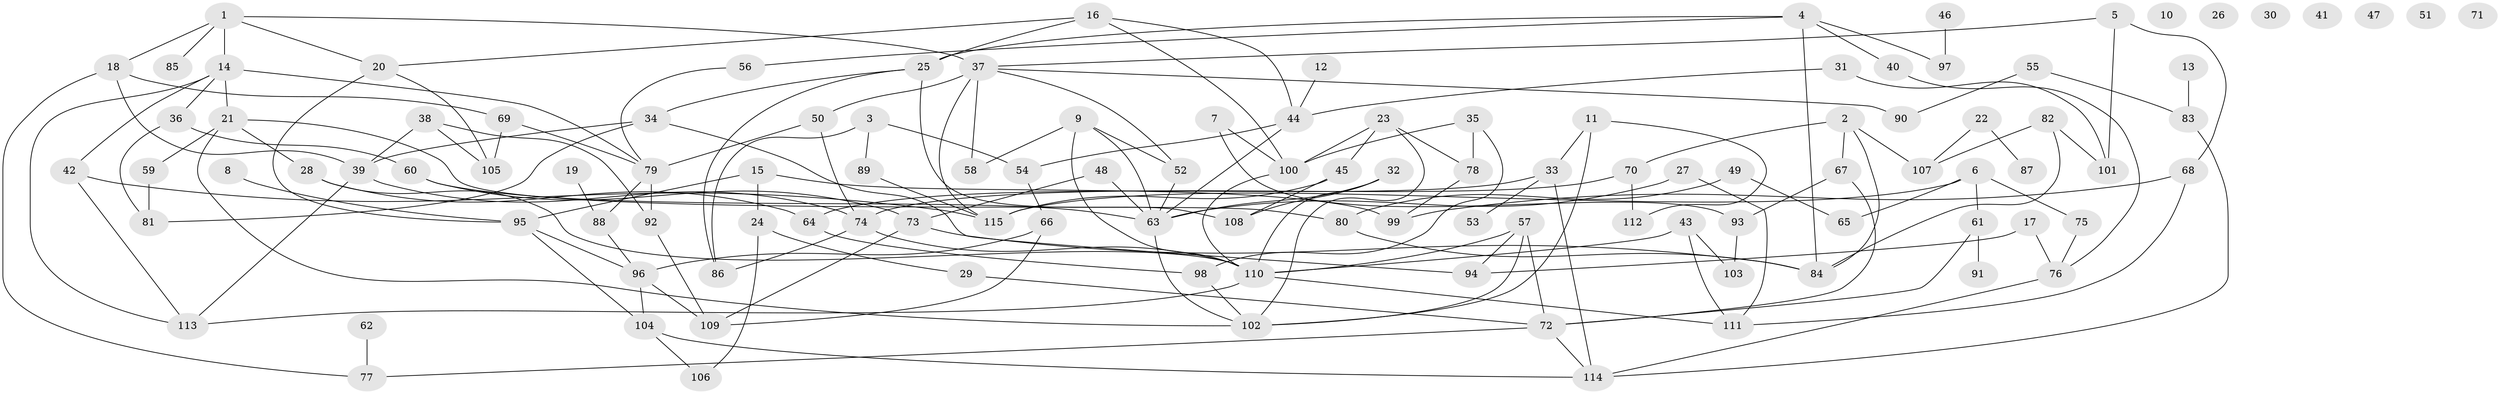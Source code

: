 // coarse degree distribution, {12: 0.022727272727272728, 6: 0.09090909090909091, 3: 0.13636363636363635, 11: 0.022727272727272728, 9: 0.022727272727272728, 4: 0.06818181818181818, 2: 0.18181818181818182, 7: 0.022727272727272728, 0: 0.1590909090909091, 5: 0.09090909090909091, 1: 0.09090909090909091, 13: 0.022727272727272728, 8: 0.06818181818181818}
// Generated by graph-tools (version 1.1) at 2025/16/03/04/25 18:16:27]
// undirected, 115 vertices, 176 edges
graph export_dot {
graph [start="1"]
  node [color=gray90,style=filled];
  1;
  2;
  3;
  4;
  5;
  6;
  7;
  8;
  9;
  10;
  11;
  12;
  13;
  14;
  15;
  16;
  17;
  18;
  19;
  20;
  21;
  22;
  23;
  24;
  25;
  26;
  27;
  28;
  29;
  30;
  31;
  32;
  33;
  34;
  35;
  36;
  37;
  38;
  39;
  40;
  41;
  42;
  43;
  44;
  45;
  46;
  47;
  48;
  49;
  50;
  51;
  52;
  53;
  54;
  55;
  56;
  57;
  58;
  59;
  60;
  61;
  62;
  63;
  64;
  65;
  66;
  67;
  68;
  69;
  70;
  71;
  72;
  73;
  74;
  75;
  76;
  77;
  78;
  79;
  80;
  81;
  82;
  83;
  84;
  85;
  86;
  87;
  88;
  89;
  90;
  91;
  92;
  93;
  94;
  95;
  96;
  97;
  98;
  99;
  100;
  101;
  102;
  103;
  104;
  105;
  106;
  107;
  108;
  109;
  110;
  111;
  112;
  113;
  114;
  115;
  1 -- 14;
  1 -- 18;
  1 -- 20;
  1 -- 37;
  1 -- 85;
  2 -- 67;
  2 -- 70;
  2 -- 84;
  2 -- 107;
  3 -- 54;
  3 -- 86;
  3 -- 89;
  4 -- 25;
  4 -- 40;
  4 -- 56;
  4 -- 84;
  4 -- 97;
  5 -- 37;
  5 -- 68;
  5 -- 101;
  6 -- 61;
  6 -- 65;
  6 -- 75;
  6 -- 115;
  7 -- 93;
  7 -- 100;
  8 -- 95;
  9 -- 52;
  9 -- 58;
  9 -- 63;
  9 -- 110;
  11 -- 33;
  11 -- 102;
  11 -- 112;
  12 -- 44;
  13 -- 83;
  14 -- 21;
  14 -- 36;
  14 -- 42;
  14 -- 79;
  14 -- 113;
  15 -- 24;
  15 -- 95;
  15 -- 99;
  16 -- 20;
  16 -- 25;
  16 -- 44;
  16 -- 100;
  17 -- 76;
  17 -- 94;
  18 -- 39;
  18 -- 69;
  18 -- 77;
  19 -- 88;
  20 -- 95;
  20 -- 105;
  21 -- 28;
  21 -- 59;
  21 -- 80;
  21 -- 102;
  22 -- 87;
  22 -- 107;
  23 -- 45;
  23 -- 78;
  23 -- 100;
  23 -- 102;
  24 -- 29;
  24 -- 106;
  25 -- 34;
  25 -- 86;
  25 -- 108;
  27 -- 63;
  27 -- 111;
  28 -- 64;
  28 -- 110;
  29 -- 72;
  31 -- 44;
  31 -- 101;
  32 -- 63;
  32 -- 108;
  32 -- 110;
  33 -- 53;
  33 -- 64;
  33 -- 114;
  34 -- 39;
  34 -- 81;
  34 -- 94;
  35 -- 78;
  35 -- 98;
  35 -- 100;
  36 -- 60;
  36 -- 81;
  37 -- 50;
  37 -- 52;
  37 -- 58;
  37 -- 90;
  37 -- 115;
  38 -- 39;
  38 -- 92;
  38 -- 105;
  39 -- 74;
  39 -- 113;
  40 -- 76;
  42 -- 113;
  42 -- 115;
  43 -- 103;
  43 -- 110;
  43 -- 111;
  44 -- 54;
  44 -- 63;
  45 -- 108;
  45 -- 115;
  46 -- 97;
  48 -- 63;
  48 -- 73;
  49 -- 65;
  49 -- 80;
  50 -- 74;
  50 -- 79;
  52 -- 63;
  54 -- 66;
  55 -- 83;
  55 -- 90;
  56 -- 79;
  57 -- 72;
  57 -- 94;
  57 -- 102;
  57 -- 110;
  59 -- 81;
  60 -- 63;
  60 -- 73;
  61 -- 72;
  61 -- 91;
  62 -- 77;
  63 -- 102;
  64 -- 98;
  66 -- 96;
  66 -- 109;
  67 -- 72;
  67 -- 93;
  68 -- 99;
  68 -- 111;
  69 -- 79;
  69 -- 105;
  70 -- 74;
  70 -- 112;
  72 -- 77;
  72 -- 114;
  73 -- 84;
  73 -- 109;
  74 -- 86;
  74 -- 110;
  75 -- 76;
  76 -- 114;
  78 -- 99;
  79 -- 88;
  79 -- 92;
  80 -- 84;
  82 -- 84;
  82 -- 101;
  82 -- 107;
  83 -- 114;
  88 -- 96;
  89 -- 115;
  92 -- 109;
  93 -- 103;
  95 -- 96;
  95 -- 104;
  96 -- 104;
  96 -- 109;
  98 -- 102;
  100 -- 110;
  104 -- 106;
  104 -- 114;
  110 -- 111;
  110 -- 113;
}
